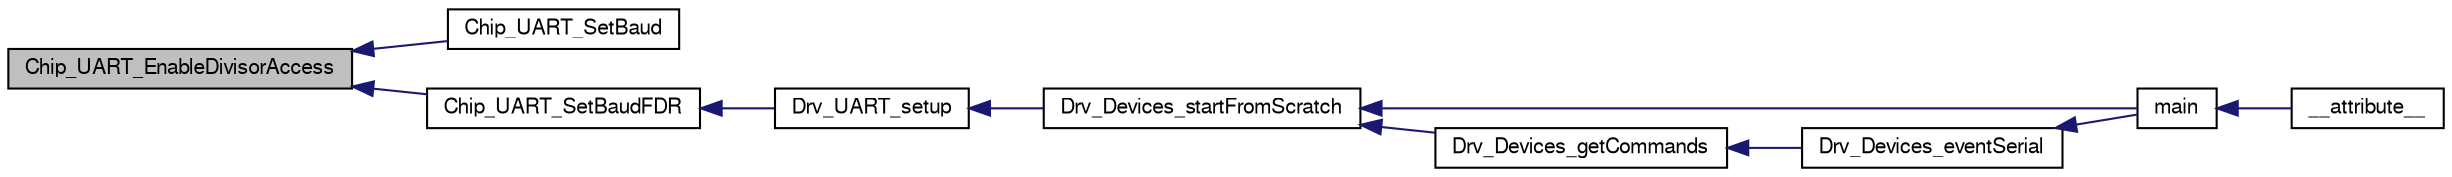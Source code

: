 digraph "Chip_UART_EnableDivisorAccess"
{
  edge [fontname="FreeSans",fontsize="10",labelfontname="FreeSans",labelfontsize="10"];
  node [fontname="FreeSans",fontsize="10",shape=record];
  rankdir="LR";
  Node1 [label="Chip_UART_EnableDivisorAccess",height=0.2,width=0.4,color="black", fillcolor="grey75", style="filled", fontcolor="black"];
  Node1 -> Node2 [dir="back",color="midnightblue",fontsize="10",style="solid"];
  Node2 [label="Chip_UART_SetBaud",height=0.2,width=0.4,color="black", fillcolor="white", style="filled",URL="$group__UART__17XX__40XX.html#ga19f24dcf53316cbfb204003f506d5be5",tooltip="Sets best dividers to get a target bit rate (without fractional divider) "];
  Node1 -> Node3 [dir="back",color="midnightblue",fontsize="10",style="solid"];
  Node3 [label="Chip_UART_SetBaudFDR",height=0.2,width=0.4,color="black", fillcolor="white", style="filled",URL="$group__UART__17XX__40XX.html#gad22ce7fc8360c02aab39b2dd586088fd",tooltip="Sets best dividers to get a target bit rate (with fractional divider) "];
  Node3 -> Node4 [dir="back",color="midnightblue",fontsize="10",style="solid"];
  Node4 [label="Drv_UART_setup",height=0.2,width=0.4,color="black", fillcolor="white", style="filled",URL="$group__UART__Library.html#ga8026f78d22425b39818431d299d638a3",tooltip="UART initial setup and initialization. "];
  Node4 -> Node5 [dir="back",color="midnightblue",fontsize="10",style="solid"];
  Node5 [label="Drv_Devices_startFromScratch",height=0.2,width=0.4,color="black", fillcolor="white", style="filled",URL="$group__Devices__Library.html#ga43e0b770fd7ccd57b3f0d5ddf0eda4be",tooltip="Start the system from scratch, send initial message and get the board ready to get commands..."];
  Node5 -> Node6 [dir="back",color="midnightblue",fontsize="10",style="solid"];
  Node6 [label="main",height=0.2,width=0.4,color="black", fillcolor="white", style="filled",URL="$group__Application__Layer.html#ga840291bc02cba5474a4cb46a9b9566fe"];
  Node6 -> Node7 [dir="back",color="midnightblue",fontsize="10",style="solid"];
  Node7 [label="__attribute__",height=0.2,width=0.4,color="black", fillcolor="white", style="filled",URL="$cr__startup__lpc175x__6x_8c.html#adce420b900676fa0caed5a713cac82fb"];
  Node5 -> Node8 [dir="back",color="midnightblue",fontsize="10",style="solid"];
  Node8 [label="Drv_Devices_getCommands",height=0.2,width=0.4,color="black", fillcolor="white", style="filled",URL="$group__Devices__Library.html#gafb56f6b90c50e36cd6e34665d85fb903",tooltip="Function for interpreting commands. "];
  Node8 -> Node9 [dir="back",color="midnightblue",fontsize="10",style="solid"];
  Node9 [label="Drv_Devices_eventSerial",height=0.2,width=0.4,color="black", fillcolor="white", style="filled",URL="$group__Devices__Library.html#ga8092c357f91843e6fa9db02735addc7d",tooltip="Function for receiving new commands. "];
  Node9 -> Node6 [dir="back",color="midnightblue",fontsize="10",style="solid"];
}
